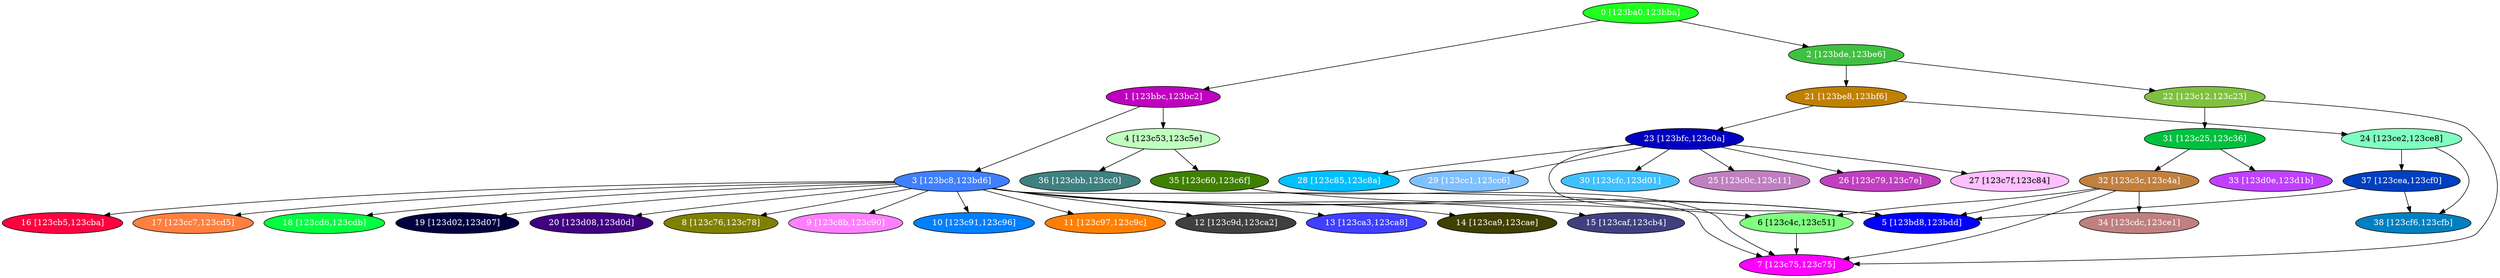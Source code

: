 diGraph libnss3{
	libnss3_0  [style=filled fillcolor="#20FF20" fontcolor="#ffffff" shape=oval label="0 [123ba0,123bba]"]
	libnss3_1  [style=filled fillcolor="#C000C0" fontcolor="#ffffff" shape=oval label="1 [123bbc,123bc2]"]
	libnss3_2  [style=filled fillcolor="#40C040" fontcolor="#ffffff" shape=oval label="2 [123bde,123be6]"]
	libnss3_3  [style=filled fillcolor="#4080FF" fontcolor="#ffffff" shape=oval label="3 [123bc8,123bd6]"]
	libnss3_4  [style=filled fillcolor="#C0FFC0" fontcolor="#000000" shape=oval label="4 [123c53,123c5e]"]
	libnss3_5  [style=filled fillcolor="#0000FF" fontcolor="#ffffff" shape=oval label="5 [123bd8,123bdd]"]
	libnss3_6  [style=filled fillcolor="#80FF80" fontcolor="#000000" shape=oval label="6 [123c4c,123c51]"]
	libnss3_7  [style=filled fillcolor="#FF00FF" fontcolor="#ffffff" shape=oval label="7 [123c75,123c75]"]
	libnss3_8  [style=filled fillcolor="#808000" fontcolor="#ffffff" shape=oval label="8 [123c76,123c78]"]
	libnss3_9  [style=filled fillcolor="#FF80FF" fontcolor="#ffffff" shape=oval label="9 [123c8b,123c90]"]
	libnss3_a  [style=filled fillcolor="#0080FF" fontcolor="#ffffff" shape=oval label="10 [123c91,123c96]"]
	libnss3_b  [style=filled fillcolor="#FF8000" fontcolor="#ffffff" shape=oval label="11 [123c97,123c9c]"]
	libnss3_c  [style=filled fillcolor="#404040" fontcolor="#ffffff" shape=oval label="12 [123c9d,123ca2]"]
	libnss3_d  [style=filled fillcolor="#4040FF" fontcolor="#ffffff" shape=oval label="13 [123ca3,123ca8]"]
	libnss3_e  [style=filled fillcolor="#404000" fontcolor="#ffffff" shape=oval label="14 [123ca9,123cae]"]
	libnss3_f  [style=filled fillcolor="#404080" fontcolor="#ffffff" shape=oval label="15 [123caf,123cb4]"]
	libnss3_10  [style=filled fillcolor="#FF0040" fontcolor="#ffffff" shape=oval label="16 [123cb5,123cba]"]
	libnss3_11  [style=filled fillcolor="#FF8040" fontcolor="#ffffff" shape=oval label="17 [123cc7,123cd5]"]
	libnss3_12  [style=filled fillcolor="#00FF40" fontcolor="#ffffff" shape=oval label="18 [123cd6,123cdb]"]
	libnss3_13  [style=filled fillcolor="#000040" fontcolor="#ffffff" shape=oval label="19 [123d02,123d07]"]
	libnss3_14  [style=filled fillcolor="#400080" fontcolor="#ffffff" shape=oval label="20 [123d08,123d0d]"]
	libnss3_15  [style=filled fillcolor="#C08000" fontcolor="#ffffff" shape=oval label="21 [123be8,123bf6]"]
	libnss3_16  [style=filled fillcolor="#80C040" fontcolor="#ffffff" shape=oval label="22 [123c12,123c23]"]
	libnss3_17  [style=filled fillcolor="#0000C0" fontcolor="#ffffff" shape=oval label="23 [123bfc,123c0a]"]
	libnss3_18  [style=filled fillcolor="#80FFC0" fontcolor="#000000" shape=oval label="24 [123ce2,123ce8]"]
	libnss3_19  [style=filled fillcolor="#C080C0" fontcolor="#ffffff" shape=oval label="25 [123c0c,123c11]"]
	libnss3_1a  [style=filled fillcolor="#C040C0" fontcolor="#ffffff" shape=oval label="26 [123c79,123c7e]"]
	libnss3_1b  [style=filled fillcolor="#FFC0FF" fontcolor="#000000" shape=oval label="27 [123c7f,123c84]"]
	libnss3_1c  [style=filled fillcolor="#00C0FF" fontcolor="#ffffff" shape=oval label="28 [123c85,123c8a]"]
	libnss3_1d  [style=filled fillcolor="#80C0FF" fontcolor="#ffffff" shape=oval label="29 [123cc1,123cc6]"]
	libnss3_1e  [style=filled fillcolor="#40C0FF" fontcolor="#ffffff" shape=oval label="30 [123cfc,123d01]"]
	libnss3_1f  [style=filled fillcolor="#00C040" fontcolor="#ffffff" shape=oval label="31 [123c25,123c36]"]
	libnss3_20  [style=filled fillcolor="#C08040" fontcolor="#ffffff" shape=oval label="32 [123c3c,123c4a]"]
	libnss3_21  [style=filled fillcolor="#C040FF" fontcolor="#ffffff" shape=oval label="33 [123d0e,123d1b]"]
	libnss3_22  [style=filled fillcolor="#C08080" fontcolor="#ffffff" shape=oval label="34 [123cdc,123ce1]"]
	libnss3_23  [style=filled fillcolor="#408000" fontcolor="#ffffff" shape=oval label="35 [123c60,123c6f]"]
	libnss3_24  [style=filled fillcolor="#408080" fontcolor="#ffffff" shape=oval label="36 [123cbb,123cc0]"]
	libnss3_25  [style=filled fillcolor="#0040C0" fontcolor="#ffffff" shape=oval label="37 [123cea,123cf0]"]
	libnss3_26  [style=filled fillcolor="#0080C0" fontcolor="#ffffff" shape=oval label="38 [123cf6,123cfb]"]

	libnss3_0 -> libnss3_1
	libnss3_0 -> libnss3_2
	libnss3_1 -> libnss3_3
	libnss3_1 -> libnss3_4
	libnss3_2 -> libnss3_15
	libnss3_2 -> libnss3_16
	libnss3_3 -> libnss3_5
	libnss3_3 -> libnss3_6
	libnss3_3 -> libnss3_7
	libnss3_3 -> libnss3_8
	libnss3_3 -> libnss3_9
	libnss3_3 -> libnss3_a
	libnss3_3 -> libnss3_b
	libnss3_3 -> libnss3_c
	libnss3_3 -> libnss3_d
	libnss3_3 -> libnss3_e
	libnss3_3 -> libnss3_f
	libnss3_3 -> libnss3_10
	libnss3_3 -> libnss3_11
	libnss3_3 -> libnss3_12
	libnss3_3 -> libnss3_13
	libnss3_3 -> libnss3_14
	libnss3_4 -> libnss3_23
	libnss3_4 -> libnss3_24
	libnss3_6 -> libnss3_7
	libnss3_15 -> libnss3_17
	libnss3_15 -> libnss3_18
	libnss3_16 -> libnss3_7
	libnss3_16 -> libnss3_1f
	libnss3_17 -> libnss3_5
	libnss3_17 -> libnss3_19
	libnss3_17 -> libnss3_1a
	libnss3_17 -> libnss3_1b
	libnss3_17 -> libnss3_1c
	libnss3_17 -> libnss3_1d
	libnss3_17 -> libnss3_1e
	libnss3_18 -> libnss3_25
	libnss3_18 -> libnss3_26
	libnss3_1f -> libnss3_20
	libnss3_1f -> libnss3_21
	libnss3_20 -> libnss3_5
	libnss3_20 -> libnss3_6
	libnss3_20 -> libnss3_7
	libnss3_20 -> libnss3_22
	libnss3_23 -> libnss3_5
	libnss3_23 -> libnss3_7
	libnss3_25 -> libnss3_5
	libnss3_25 -> libnss3_26
}
